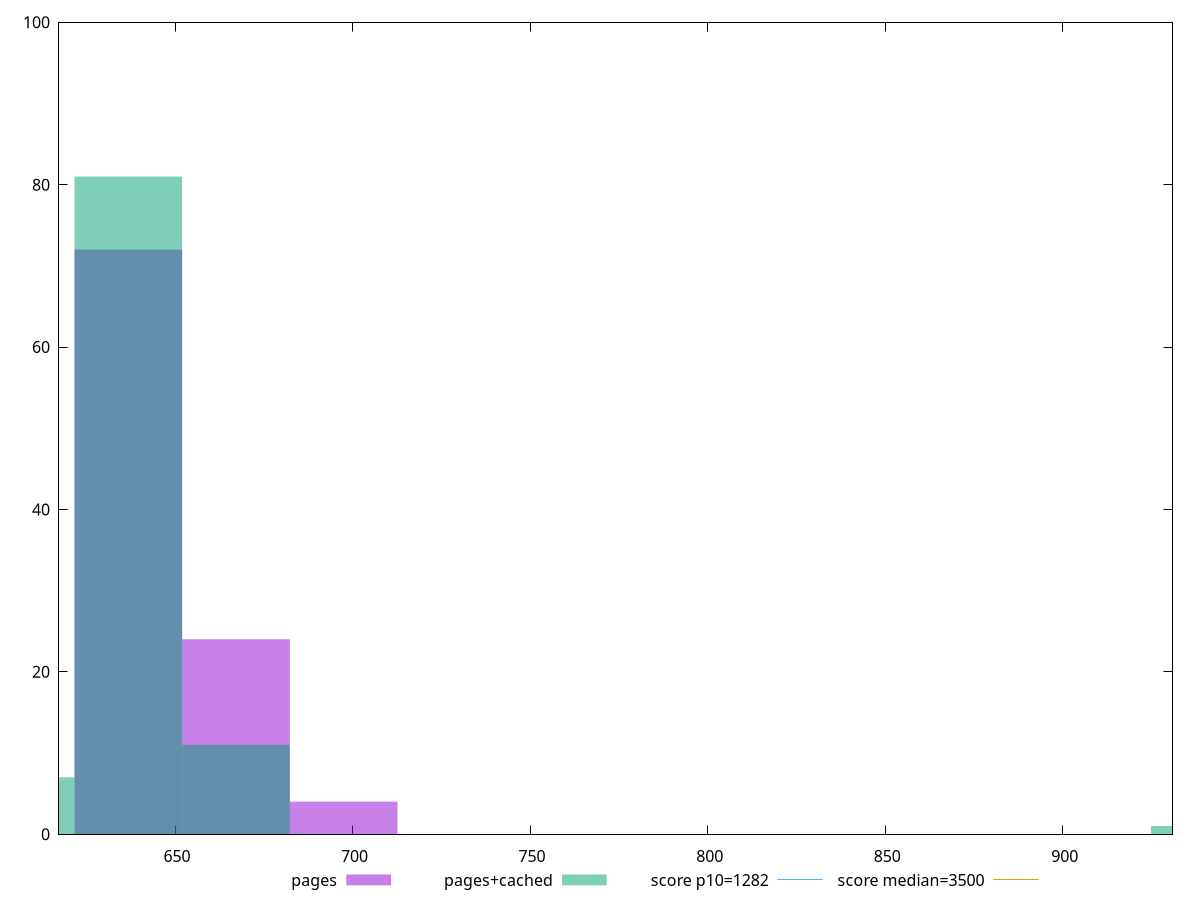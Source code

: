 reset

$pages <<EOF
636.8235384604145 72
667.1484688632914 24
697.4733992661684 4
EOF

$pagesCached <<EOF
940.0728424891834 1
667.1484688632914 11
636.8235384604145 81
606.4986080575377 7
EOF

set key outside below
set boxwidth 30.324930402876884
set xrange [617.2920000000004:930.9479999999994]
set yrange [0:100]
set trange [0:100]
set style fill transparent solid 0.5 noborder

set parametric
set terminal svg size 640, 500 enhanced background rgb 'white'
set output "report_00018_2021-02-10T15-25-16.877Z/bootup-time/comparison/histogram/0_vs_1.svg"

plot $pages title "pages" with boxes, \
     $pagesCached title "pages+cached" with boxes, \
     1282,t title "score p10=1282", \
     3500,t title "score median=3500"

reset
